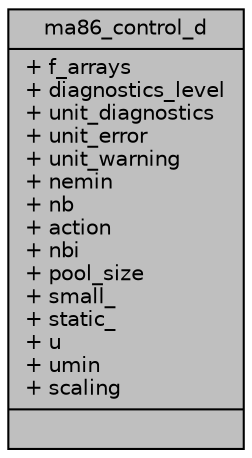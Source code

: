 digraph "ma86_control_d"
{
  edge [fontname="Helvetica",fontsize="10",labelfontname="Helvetica",labelfontsize="10"];
  node [fontname="Helvetica",fontsize="10",shape=record];
  Node1 [label="{ma86_control_d\n|+ f_arrays\l+ diagnostics_level\l+ unit_diagnostics\l+ unit_error\l+ unit_warning\l+ nemin\l+ nb\l+ action\l+ nbi\l+ pool_size\l+ small_\l+ static_\l+ u\l+ umin\l+ scaling\l|}",height=0.2,width=0.4,color="black", fillcolor="grey75", style="filled" fontcolor="black"];
}
